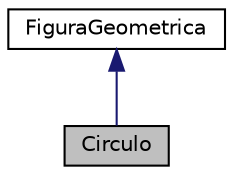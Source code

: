 digraph "Circulo"
{
  edge [fontname="Helvetica",fontsize="10",labelfontname="Helvetica",labelfontsize="10"];
  node [fontname="Helvetica",fontsize="10",shape=record];
  Node2 [label="Circulo",height=0.2,width=0.4,color="black", fillcolor="grey75", style="filled", fontcolor="black"];
  Node3 -> Node2 [dir="back",color="midnightblue",fontsize="10",style="solid",fontname="Helvetica"];
  Node3 [label="FiguraGeometrica",height=0.2,width=0.4,color="black", fillcolor="white", style="filled",URL="$classFiguraGeometrica.html",tooltip="A classe FiguraGeometrica é a classe mãe de todas as outras classes de figuras geométricas. "];
}
